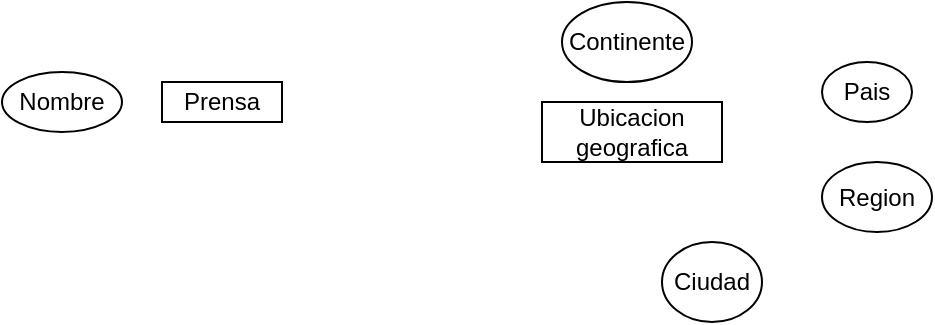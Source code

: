 <mxfile>
    <diagram id="XLQ9ZA8FXm9MJyRXNUf3" name="Page-1">
        <mxGraphModel dx="680" dy="384" grid="1" gridSize="10" guides="1" tooltips="1" connect="1" arrows="1" fold="1" page="1" pageScale="1" pageWidth="850" pageHeight="1100" math="0" shadow="0">
            <root>
                <mxCell id="0"/>
                <mxCell id="1" parent="0"/>
                <mxCell id="2" value="Prensa" style="rounded=0;whiteSpace=wrap;html=1;" vertex="1" parent="1">
                    <mxGeometry x="400" y="90" width="60" height="20" as="geometry"/>
                </mxCell>
                <mxCell id="3" value="Nombre" style="ellipse;whiteSpace=wrap;html=1;" vertex="1" parent="1">
                    <mxGeometry x="320" y="85" width="60" height="30" as="geometry"/>
                </mxCell>
                <mxCell id="4" value="Ubicacion geografica" style="rounded=0;whiteSpace=wrap;html=1;" vertex="1" parent="1">
                    <mxGeometry x="590" y="100" width="90" height="30" as="geometry"/>
                </mxCell>
                <mxCell id="5" value="Ciudad" style="ellipse;whiteSpace=wrap;html=1;" vertex="1" parent="1">
                    <mxGeometry x="650" y="170" width="50" height="40" as="geometry"/>
                </mxCell>
                <mxCell id="6" value="Region" style="ellipse;whiteSpace=wrap;html=1;" vertex="1" parent="1">
                    <mxGeometry x="730" y="130" width="55" height="35" as="geometry"/>
                </mxCell>
                <mxCell id="7" value="Pais" style="ellipse;whiteSpace=wrap;html=1;" vertex="1" parent="1">
                    <mxGeometry x="730" y="80" width="45" height="30" as="geometry"/>
                </mxCell>
                <mxCell id="8" value="Continente" style="ellipse;whiteSpace=wrap;html=1;" vertex="1" parent="1">
                    <mxGeometry x="600" y="50" width="65" height="40" as="geometry"/>
                </mxCell>
            </root>
        </mxGraphModel>
    </diagram>
</mxfile>
